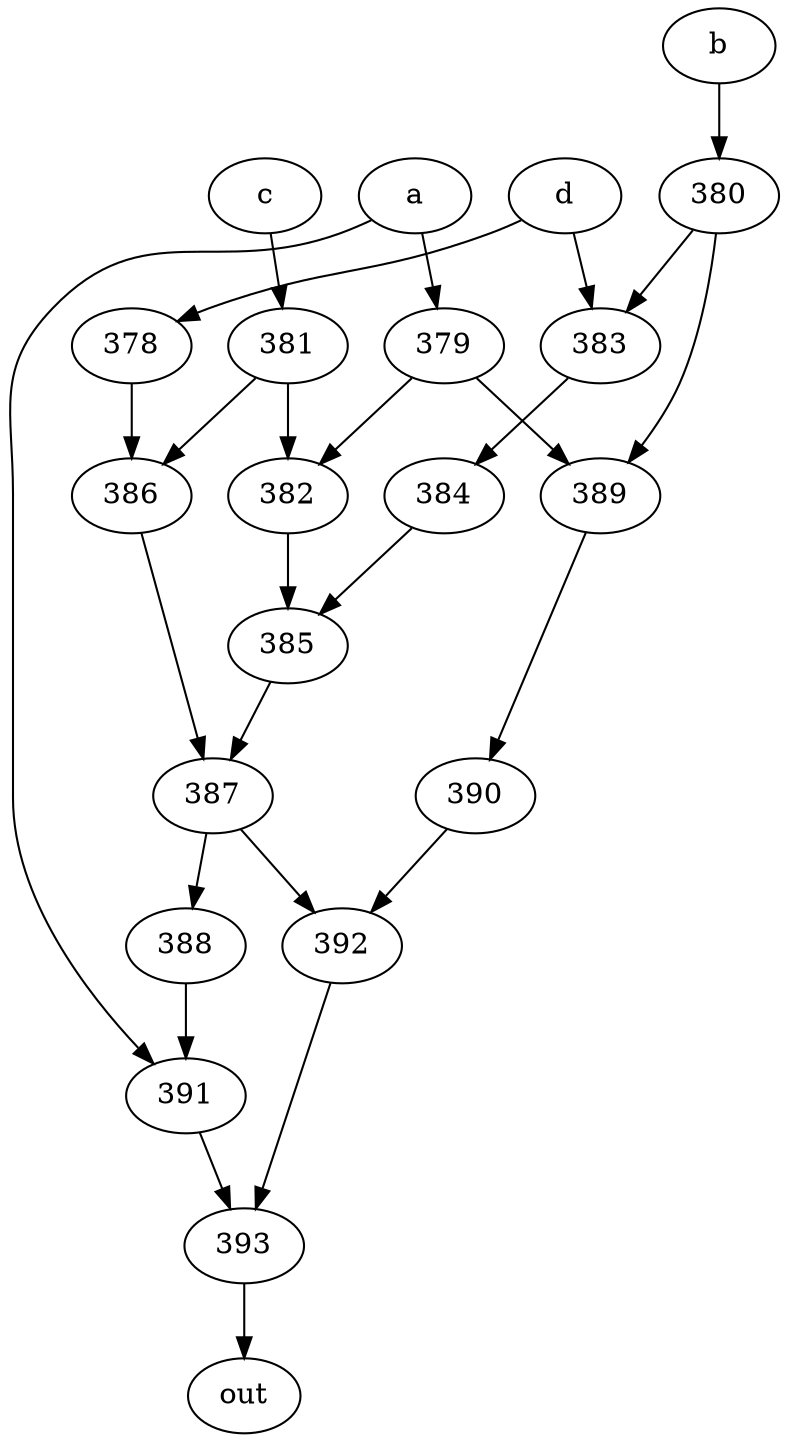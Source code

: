 strict digraph "" {
	393 -> out;
	a -> 379;
	a -> 391;
	379 -> 382;
	379 -> 389;
	391 -> 393;
	382 -> 385;
	389 -> 390;
	b -> 380;
	380 -> 389;
	380 -> 383;
	383 -> 384;
	c -> 381;
	381 -> 382;
	381 -> 386;
	386 -> 387;
	d -> 383;
	d -> 378;
	378 -> 386;
	384 -> 385;
	387 -> 388;
	387 -> 392;
	385 -> 387;
	390 -> 392;
	388 -> 391;
	392 -> 393;
}
